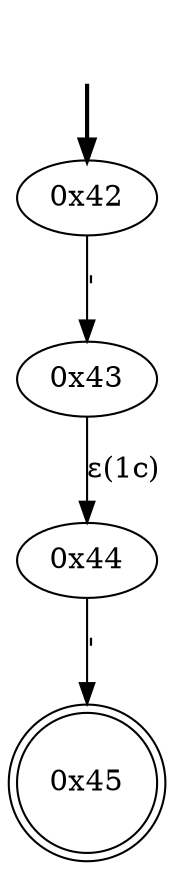 digraph {
	fake [style=invisible]
	"0x42" [root=true]
	"0x43"
	"0x44"
	"0x45" [shape=doublecircle]
	fake -> "0x42" [style=bold]
	"0x42" -> "0x43" [label="'"]
	"0x44" -> "0x45" [label="'"]
	"0x43" -> "0x44" [label="ε(1c)"]
}
